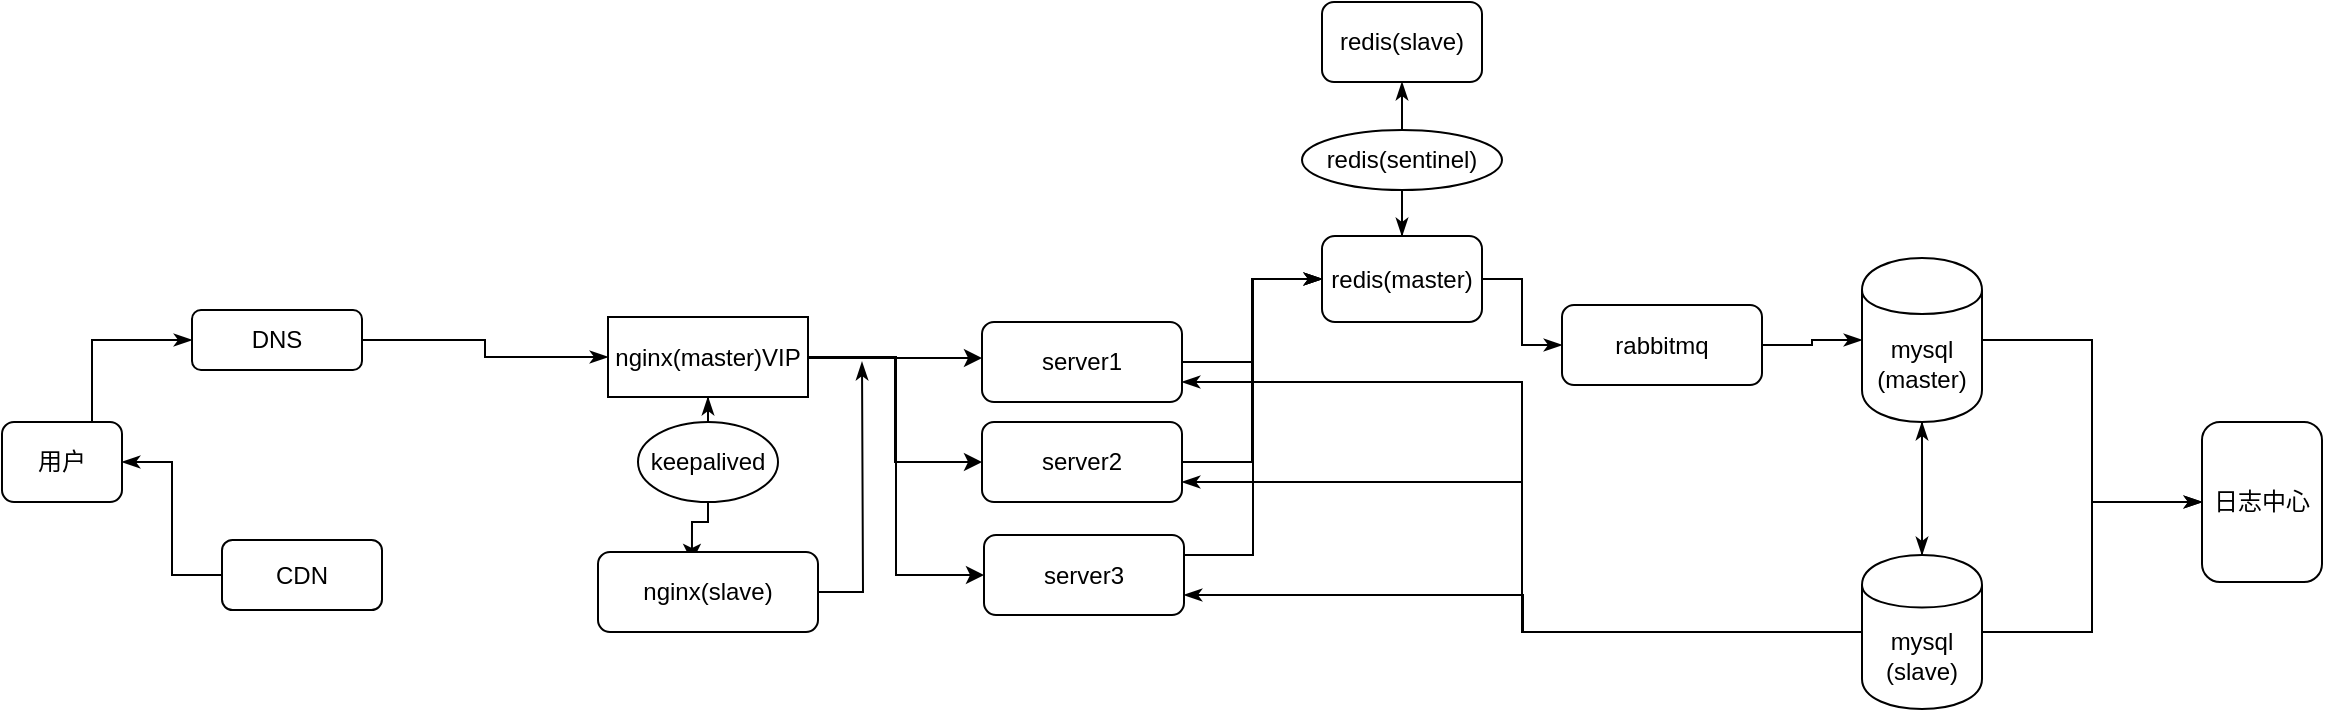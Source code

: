 <mxfile version="12.0.2" type="github" pages="1"><diagram id="erDImowN6Z4NfL4yAU0q" name="第 1 页"><mxGraphModel dx="1476" dy="566" grid="1" gridSize="10" guides="1" tooltips="1" connect="1" arrows="0" fold="1" page="1" pageScale="1" pageWidth="827" pageHeight="1169" math="0" shadow="0"><root><mxCell id="0"/><mxCell id="1" parent="0"/><mxCell id="ZjxIbzn1Aw4bStVDtt_u-59" style="edgeStyle=orthogonalEdgeStyle;rounded=0;orthogonalLoop=1;jettySize=auto;html=1;exitX=0.75;exitY=0;exitDx=0;exitDy=0;entryX=0;entryY=0.5;entryDx=0;entryDy=0;endArrow=classicThin;endFill=1;" edge="1" parent="1" source="ZjxIbzn1Aw4bStVDtt_u-1" target="ZjxIbzn1Aw4bStVDtt_u-3"><mxGeometry relative="1" as="geometry"/></mxCell><mxCell id="ZjxIbzn1Aw4bStVDtt_u-1" value="用户" style="rounded=1;whiteSpace=wrap;html=1;" vertex="1" parent="1"><mxGeometry y="230" width="60" height="40" as="geometry"/></mxCell><mxCell id="ZjxIbzn1Aw4bStVDtt_u-68" style="edgeStyle=orthogonalEdgeStyle;rounded=0;orthogonalLoop=1;jettySize=auto;html=1;exitX=0;exitY=0.5;exitDx=0;exitDy=0;entryX=1;entryY=0.5;entryDx=0;entryDy=0;endArrow=classicThin;endFill=1;" edge="1" parent="1" source="ZjxIbzn1Aw4bStVDtt_u-2" target="ZjxIbzn1Aw4bStVDtt_u-1"><mxGeometry relative="1" as="geometry"/></mxCell><mxCell id="ZjxIbzn1Aw4bStVDtt_u-2" value="CDN" style="rounded=1;whiteSpace=wrap;html=1;" vertex="1" parent="1"><mxGeometry x="110" y="289" width="80" height="35" as="geometry"/></mxCell><mxCell id="ZjxIbzn1Aw4bStVDtt_u-51" style="edgeStyle=orthogonalEdgeStyle;rounded=0;orthogonalLoop=1;jettySize=auto;html=1;exitX=1;exitY=0.5;exitDx=0;exitDy=0;entryX=0;entryY=0.5;entryDx=0;entryDy=0;endArrow=classicThin;endFill=1;" edge="1" parent="1" source="ZjxIbzn1Aw4bStVDtt_u-3" target="ZjxIbzn1Aw4bStVDtt_u-4"><mxGeometry relative="1" as="geometry"/></mxCell><mxCell id="ZjxIbzn1Aw4bStVDtt_u-3" value="DNS" style="rounded=1;whiteSpace=wrap;html=1;" vertex="1" parent="1"><mxGeometry x="95" y="174" width="85" height="30" as="geometry"/></mxCell><mxCell id="ZjxIbzn1Aw4bStVDtt_u-10" style="edgeStyle=orthogonalEdgeStyle;rounded=0;orthogonalLoop=1;jettySize=auto;html=1;entryX=0.427;entryY=0.125;entryDx=0;entryDy=0;entryPerimeter=0;" edge="1" parent="1" source="ZjxIbzn1Aw4bStVDtt_u-4" target="ZjxIbzn1Aw4bStVDtt_u-5"><mxGeometry relative="1" as="geometry"><Array as="points"><mxPoint x="353" y="280"/></Array></mxGeometry></mxCell><mxCell id="ZjxIbzn1Aw4bStVDtt_u-19" style="edgeStyle=orthogonalEdgeStyle;rounded=0;orthogonalLoop=1;jettySize=auto;html=1;exitX=1;exitY=0.75;exitDx=0;exitDy=0;" edge="1" parent="1" source="ZjxIbzn1Aw4bStVDtt_u-4" target="ZjxIbzn1Aw4bStVDtt_u-6"><mxGeometry relative="1" as="geometry"><mxPoint x="420" y="220" as="sourcePoint"/><Array as="points"><mxPoint x="403" y="198"/></Array></mxGeometry></mxCell><mxCell id="ZjxIbzn1Aw4bStVDtt_u-20" style="edgeStyle=orthogonalEdgeStyle;rounded=0;orthogonalLoop=1;jettySize=auto;html=1;entryX=0;entryY=0.5;entryDx=0;entryDy=0;" edge="1" parent="1" source="ZjxIbzn1Aw4bStVDtt_u-4" target="ZjxIbzn1Aw4bStVDtt_u-7"><mxGeometry relative="1" as="geometry"><mxPoint x="430" y="260" as="targetPoint"/></mxGeometry></mxCell><mxCell id="ZjxIbzn1Aw4bStVDtt_u-21" style="edgeStyle=orthogonalEdgeStyle;rounded=0;orthogonalLoop=1;jettySize=auto;html=1;entryX=0;entryY=0.5;entryDx=0;entryDy=0;" edge="1" parent="1" source="ZjxIbzn1Aw4bStVDtt_u-4" target="ZjxIbzn1Aw4bStVDtt_u-12"><mxGeometry relative="1" as="geometry"><mxPoint x="460" y="310" as="targetPoint"/></mxGeometry></mxCell><mxCell id="ZjxIbzn1Aw4bStVDtt_u-4" value="nginx(master)VIP" style="rounded=1;whiteSpace=wrap;html=1;arcSize=0;" vertex="1" parent="1"><mxGeometry x="303" y="177.5" width="100" height="40" as="geometry"/></mxCell><mxCell id="ZjxIbzn1Aw4bStVDtt_u-23" style="edgeStyle=orthogonalEdgeStyle;rounded=0;orthogonalLoop=1;jettySize=auto;html=1;endArrow=classicThin;endFill=1;" edge="1" parent="1" source="ZjxIbzn1Aw4bStVDtt_u-5"><mxGeometry relative="1" as="geometry"><mxPoint x="430" y="200" as="targetPoint"/></mxGeometry></mxCell><mxCell id="ZjxIbzn1Aw4bStVDtt_u-5" value="nginx(slave)" style="rounded=1;whiteSpace=wrap;html=1;" vertex="1" parent="1"><mxGeometry x="298" y="295" width="110" height="40" as="geometry"/></mxCell><mxCell id="ZjxIbzn1Aw4bStVDtt_u-48" style="edgeStyle=orthogonalEdgeStyle;rounded=0;orthogonalLoop=1;jettySize=auto;html=1;exitX=1;exitY=0.5;exitDx=0;exitDy=0;entryX=0;entryY=0.5;entryDx=0;entryDy=0;endArrow=classicThin;endFill=1;" edge="1" parent="1" source="ZjxIbzn1Aw4bStVDtt_u-6" target="ZjxIbzn1Aw4bStVDtt_u-31"><mxGeometry relative="1" as="geometry"/></mxCell><mxCell id="ZjxIbzn1Aw4bStVDtt_u-6" value="server1" style="rounded=1;whiteSpace=wrap;html=1;" vertex="1" parent="1"><mxGeometry x="490" y="180" width="100" height="40" as="geometry"/></mxCell><mxCell id="ZjxIbzn1Aw4bStVDtt_u-47" style="edgeStyle=orthogonalEdgeStyle;rounded=0;orthogonalLoop=1;jettySize=auto;html=1;exitX=1;exitY=0.5;exitDx=0;exitDy=0;entryX=0;entryY=0.5;entryDx=0;entryDy=0;endArrow=classicThin;endFill=1;" edge="1" parent="1" source="ZjxIbzn1Aw4bStVDtt_u-7" target="ZjxIbzn1Aw4bStVDtt_u-31"><mxGeometry relative="1" as="geometry"/></mxCell><mxCell id="ZjxIbzn1Aw4bStVDtt_u-7" value="server2" style="rounded=1;whiteSpace=wrap;html=1;" vertex="1" parent="1"><mxGeometry x="490" y="230" width="100" height="40" as="geometry"/></mxCell><mxCell id="ZjxIbzn1Aw4bStVDtt_u-37" style="edgeStyle=orthogonalEdgeStyle;rounded=0;orthogonalLoop=1;jettySize=auto;html=1;exitX=0.5;exitY=0;exitDx=0;exitDy=0;entryX=0.5;entryY=1;entryDx=0;entryDy=0;endArrow=classicThin;endFill=1;" edge="1" parent="1" source="ZjxIbzn1Aw4bStVDtt_u-11" target="ZjxIbzn1Aw4bStVDtt_u-4"><mxGeometry relative="1" as="geometry"/></mxCell><mxCell id="ZjxIbzn1Aw4bStVDtt_u-11" value="keepalived" style="ellipse;whiteSpace=wrap;html=1;" vertex="1" parent="1"><mxGeometry x="318" y="230" width="70" height="40" as="geometry"/></mxCell><mxCell id="ZjxIbzn1Aw4bStVDtt_u-46" style="edgeStyle=orthogonalEdgeStyle;rounded=0;orthogonalLoop=1;jettySize=auto;html=1;exitX=1;exitY=0.25;exitDx=0;exitDy=0;entryX=0;entryY=0.5;entryDx=0;entryDy=0;endArrow=classicThin;endFill=1;" edge="1" parent="1" source="ZjxIbzn1Aw4bStVDtt_u-12" target="ZjxIbzn1Aw4bStVDtt_u-31"><mxGeometry relative="1" as="geometry"/></mxCell><mxCell id="ZjxIbzn1Aw4bStVDtt_u-12" value="server3" style="rounded=1;whiteSpace=wrap;html=1;" vertex="1" parent="1"><mxGeometry x="491" y="286.5" width="100" height="40" as="geometry"/></mxCell><mxCell id="ZjxIbzn1Aw4bStVDtt_u-36" style="edgeStyle=orthogonalEdgeStyle;rounded=0;orthogonalLoop=1;jettySize=auto;html=1;exitX=0.5;exitY=1;exitDx=0;exitDy=0;entryX=0.5;entryY=0;entryDx=0;entryDy=0;endArrow=classicThin;endFill=1;" edge="1" parent="1" source="ZjxIbzn1Aw4bStVDtt_u-24" target="ZjxIbzn1Aw4bStVDtt_u-25"><mxGeometry relative="1" as="geometry"/></mxCell><mxCell id="ZjxIbzn1Aw4bStVDtt_u-41" style="edgeStyle=orthogonalEdgeStyle;rounded=0;orthogonalLoop=1;jettySize=auto;html=1;exitX=1;exitY=0.5;exitDx=0;exitDy=0;endArrow=classicThin;endFill=1;" edge="1" parent="1" source="ZjxIbzn1Aw4bStVDtt_u-24" target="ZjxIbzn1Aw4bStVDtt_u-40"><mxGeometry relative="1" as="geometry"/></mxCell><mxCell id="ZjxIbzn1Aw4bStVDtt_u-24" value="mysql&lt;br&gt;(master)" style="shape=cylinder;whiteSpace=wrap;html=1;boundedLbl=1;backgroundOutline=1;" vertex="1" parent="1"><mxGeometry x="930" y="148" width="60" height="82" as="geometry"/></mxCell><mxCell id="ZjxIbzn1Aw4bStVDtt_u-38" style="edgeStyle=orthogonalEdgeStyle;rounded=0;orthogonalLoop=1;jettySize=auto;html=1;exitX=0.5;exitY=0;exitDx=0;exitDy=0;endArrow=classicThin;endFill=1;" edge="1" parent="1" source="ZjxIbzn1Aw4bStVDtt_u-25"><mxGeometry relative="1" as="geometry"><mxPoint x="960" y="230" as="targetPoint"/></mxGeometry></mxCell><mxCell id="ZjxIbzn1Aw4bStVDtt_u-42" style="edgeStyle=orthogonalEdgeStyle;rounded=0;orthogonalLoop=1;jettySize=auto;html=1;exitX=1;exitY=0.5;exitDx=0;exitDy=0;entryX=0;entryY=0.5;entryDx=0;entryDy=0;endArrow=classicThin;endFill=1;" edge="1" parent="1" source="ZjxIbzn1Aw4bStVDtt_u-25" target="ZjxIbzn1Aw4bStVDtt_u-40"><mxGeometry relative="1" as="geometry"/></mxCell><mxCell id="ZjxIbzn1Aw4bStVDtt_u-43" style="edgeStyle=orthogonalEdgeStyle;rounded=0;orthogonalLoop=1;jettySize=auto;html=1;exitX=0;exitY=0.5;exitDx=0;exitDy=0;entryX=1;entryY=0.75;entryDx=0;entryDy=0;endArrow=classicThin;endFill=1;" edge="1" parent="1" source="ZjxIbzn1Aw4bStVDtt_u-25" target="ZjxIbzn1Aw4bStVDtt_u-6"><mxGeometry relative="1" as="geometry"/></mxCell><mxCell id="ZjxIbzn1Aw4bStVDtt_u-44" style="edgeStyle=orthogonalEdgeStyle;rounded=0;orthogonalLoop=1;jettySize=auto;html=1;exitX=0;exitY=0.5;exitDx=0;exitDy=0;entryX=1;entryY=0.75;entryDx=0;entryDy=0;endArrow=classicThin;endFill=1;" edge="1" parent="1" source="ZjxIbzn1Aw4bStVDtt_u-25" target="ZjxIbzn1Aw4bStVDtt_u-7"><mxGeometry relative="1" as="geometry"/></mxCell><mxCell id="ZjxIbzn1Aw4bStVDtt_u-45" style="edgeStyle=orthogonalEdgeStyle;rounded=0;orthogonalLoop=1;jettySize=auto;html=1;exitX=0;exitY=0.5;exitDx=0;exitDy=0;entryX=1;entryY=0.75;entryDx=0;entryDy=0;endArrow=classicThin;endFill=1;" edge="1" parent="1" source="ZjxIbzn1Aw4bStVDtt_u-25" target="ZjxIbzn1Aw4bStVDtt_u-12"><mxGeometry relative="1" as="geometry"/></mxCell><mxCell id="ZjxIbzn1Aw4bStVDtt_u-25" value="mysql&lt;br&gt;(slave)" style="shape=cylinder;whiteSpace=wrap;html=1;boundedLbl=1;backgroundOutline=1;" vertex="1" parent="1"><mxGeometry x="930" y="296.5" width="60" height="77" as="geometry"/></mxCell><mxCell id="ZjxIbzn1Aw4bStVDtt_u-34" style="edgeStyle=orthogonalEdgeStyle;rounded=0;orthogonalLoop=1;jettySize=auto;html=1;exitX=1;exitY=0.5;exitDx=0;exitDy=0;entryX=0;entryY=0.5;entryDx=0;entryDy=0;endArrow=classicThin;endFill=1;" edge="1" parent="1" source="ZjxIbzn1Aw4bStVDtt_u-31" target="ZjxIbzn1Aw4bStVDtt_u-33"><mxGeometry relative="1" as="geometry"/></mxCell><mxCell id="ZjxIbzn1Aw4bStVDtt_u-62" style="edgeStyle=orthogonalEdgeStyle;rounded=0;orthogonalLoop=1;jettySize=auto;html=1;exitX=0.5;exitY=0;exitDx=0;exitDy=0;entryX=0.5;entryY=1;entryDx=0;entryDy=0;endArrow=classicThin;endFill=1;" edge="1" parent="1" source="ZjxIbzn1Aw4bStVDtt_u-31" target="ZjxIbzn1Aw4bStVDtt_u-61"><mxGeometry relative="1" as="geometry"/></mxCell><mxCell id="ZjxIbzn1Aw4bStVDtt_u-31" value="redis(master)" style="rounded=1;whiteSpace=wrap;html=1;" vertex="1" parent="1"><mxGeometry x="660" y="137" width="80" height="43" as="geometry"/></mxCell><mxCell id="ZjxIbzn1Aw4bStVDtt_u-35" style="edgeStyle=orthogonalEdgeStyle;rounded=0;orthogonalLoop=1;jettySize=auto;html=1;exitX=1;exitY=0.5;exitDx=0;exitDy=0;entryX=0;entryY=0.5;entryDx=0;entryDy=0;endArrow=classicThin;endFill=1;" edge="1" parent="1" source="ZjxIbzn1Aw4bStVDtt_u-33" target="ZjxIbzn1Aw4bStVDtt_u-24"><mxGeometry relative="1" as="geometry"/></mxCell><mxCell id="ZjxIbzn1Aw4bStVDtt_u-33" value="rabbitmq" style="rounded=1;whiteSpace=wrap;html=1;" vertex="1" parent="1"><mxGeometry x="780" y="171.5" width="100" height="40" as="geometry"/></mxCell><mxCell id="ZjxIbzn1Aw4bStVDtt_u-40" value="日志中心" style="rounded=1;whiteSpace=wrap;html=1;" vertex="1" parent="1"><mxGeometry x="1100" y="230" width="60" height="80" as="geometry"/></mxCell><mxCell id="ZjxIbzn1Aw4bStVDtt_u-63" style="edgeStyle=orthogonalEdgeStyle;rounded=0;orthogonalLoop=1;jettySize=auto;html=1;exitX=0.5;exitY=1;exitDx=0;exitDy=0;entryX=0.5;entryY=0;entryDx=0;entryDy=0;endArrow=classicThin;endFill=1;" edge="1" parent="1" source="ZjxIbzn1Aw4bStVDtt_u-64" target="ZjxIbzn1Aw4bStVDtt_u-31"><mxGeometry relative="1" as="geometry"/></mxCell><mxCell id="ZjxIbzn1Aw4bStVDtt_u-61" value="redis(slave)" style="rounded=1;whiteSpace=wrap;html=1;" vertex="1" parent="1"><mxGeometry x="660" y="20" width="80" height="40" as="geometry"/></mxCell><mxCell id="ZjxIbzn1Aw4bStVDtt_u-64" value="redis(sentinel)" style="ellipse;whiteSpace=wrap;html=1;" vertex="1" parent="1"><mxGeometry x="650" y="84" width="100" height="30" as="geometry"/></mxCell></root></mxGraphModel></diagram></mxfile>